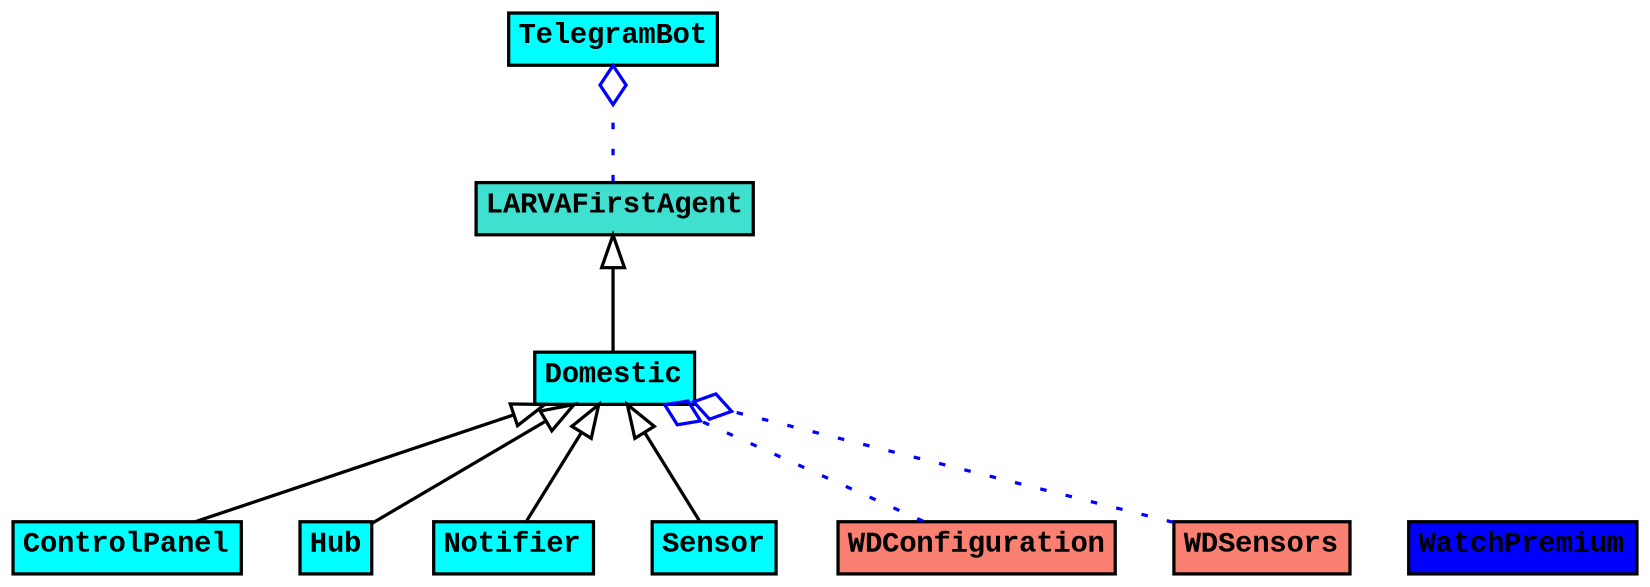 digraph graphname {
     rankdir="BT"
dpi=600
 size="11,16!";
 margin=0;
LARVAFirstAgent LARVAFirstAgent [shape=plain, label=<<table border="0" cellborder="1" cellspacing="0"><tr><td bgcolor="Turquoise"><FONT face="Courier New" POINT-SIZE="9"><b>LARVAFirstAgent</b></FONT></td></tr>
</table>>]
ControlPanel ControlPanel [shape=plain, label=<<table border="0" cellborder="1" cellspacing="0"><tr><td bgcolor="Cyan"><FONT face="Courier New" POINT-SIZE="9"><b>ControlPanel</b></FONT></td></tr>
</table>>]
Domestic Domestic [shape=plain, label=<<table border="0" cellborder="1" cellspacing="0"><tr><td bgcolor="Cyan"><FONT face="Courier New" POINT-SIZE="9"><b>Domestic</b></FONT></td></tr>
</table>>]
Hub Hub [shape=plain, label=<<table border="0" cellborder="1" cellspacing="0"><tr><td bgcolor="Cyan"><FONT face="Courier New" POINT-SIZE="9"><b>Hub</b></FONT></td></tr>
</table>>]
Notifier Notifier [shape=plain, label=<<table border="0" cellborder="1" cellspacing="0"><tr><td bgcolor="Cyan"><FONT face="Courier New" POINT-SIZE="9"><b>Notifier</b></FONT></td></tr>
</table>>]
Sensor Sensor [shape=plain, label=<<table border="0" cellborder="1" cellspacing="0"><tr><td bgcolor="Cyan"><FONT face="Courier New" POINT-SIZE="9"><b>Sensor</b></FONT></td></tr>
</table>>]
TelegramBot TelegramBot [shape=plain, label=<<table border="0" cellborder="1" cellspacing="0"><tr><td bgcolor="Cyan"><FONT face="Courier New" POINT-SIZE="9"><b>TelegramBot</b></FONT></td></tr>
</table>>]
WDConfiguration WDConfiguration [shape=plain, label=<<table border="0" cellborder="1" cellspacing="0"><tr><td bgcolor="Salmon"><FONT face="Courier New" POINT-SIZE="9"><b>WDConfiguration</b></FONT></td></tr>
</table>>]
WDSensors WDSensors [shape=plain, label=<<table border="0" cellborder="1" cellspacing="0"><tr><td bgcolor="Salmon"><FONT face="Courier New" POINT-SIZE="9"><b>WDSensors</b></FONT></td></tr>
</table>>]
WatchPremium WatchPremium [shape=plain, label=<<table border="0" cellborder="1" cellspacing="0"><tr><td bgcolor="Blue"><FONT face="Courier New" POINT-SIZE="9"><b>WatchPremium</b></FONT></td></tr>
</table>>]
Domestic -> LARVAFirstAgent [arrowhead=onormal, penwidth=1, color=black]
ControlPanel -> Domestic [arrowhead=onormal, penwidth=1, color=black]
Hub -> Domestic [arrowhead=onormal, penwidth=1, color=black]
Notifier -> Domestic [arrowhead=onormal, penwidth=1, color=black]
Sensor -> Domestic [arrowhead=onormal, penwidth=1, color=black]
WDConfiguration -> Domestic [style=dotted,arrowhead=odiamond, penwidth=1,color=blue]
WDSensors -> Domestic [style=dotted,arrowhead=odiamond, penwidth=1,color=blue]
LARVAFirstAgent -> TelegramBot [style=dotted,arrowhead=odiamond, penwidth=1,color=blue]
}

